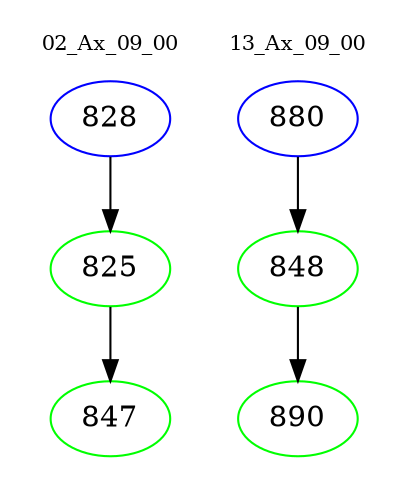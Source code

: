 digraph{
subgraph cluster_0 {
color = white
label = "02_Ax_09_00";
fontsize=10;
T0_828 [label="828", color="blue"]
T0_828 -> T0_825 [color="black"]
T0_825 [label="825", color="green"]
T0_825 -> T0_847 [color="black"]
T0_847 [label="847", color="green"]
}
subgraph cluster_1 {
color = white
label = "13_Ax_09_00";
fontsize=10;
T1_880 [label="880", color="blue"]
T1_880 -> T1_848 [color="black"]
T1_848 [label="848", color="green"]
T1_848 -> T1_890 [color="black"]
T1_890 [label="890", color="green"]
}
}
